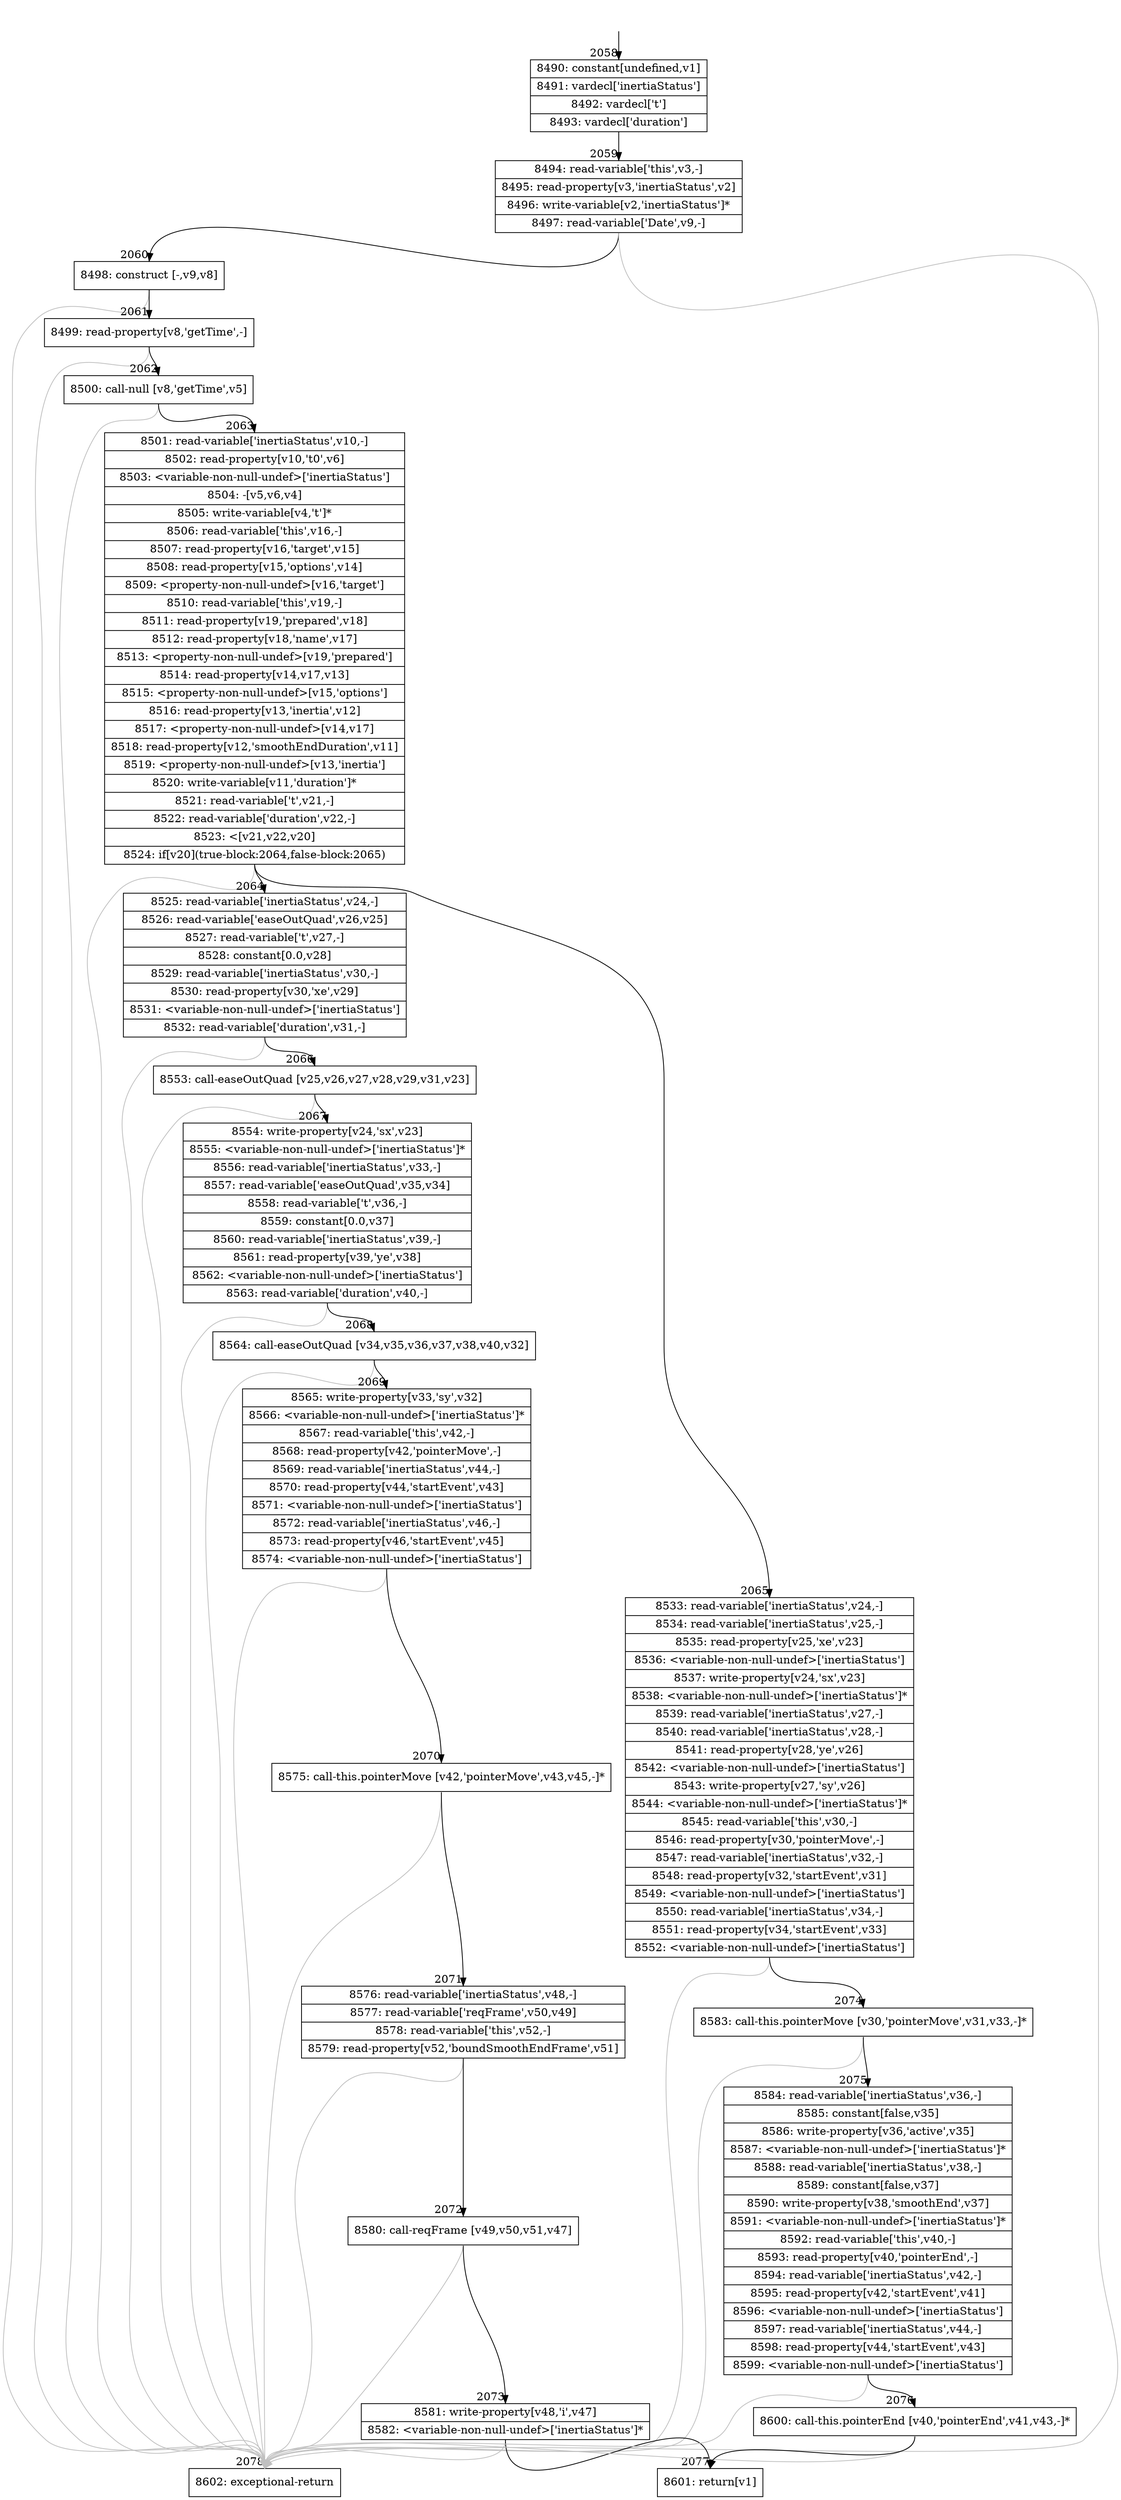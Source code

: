 digraph {
rankdir="TD"
BB_entry99[shape=none,label=""];
BB_entry99 -> BB2058 [tailport=s, headport=n, headlabel="    2058"]
BB2058 [shape=record label="{8490: constant[undefined,v1]|8491: vardecl['inertiaStatus']|8492: vardecl['t']|8493: vardecl['duration']}" ] 
BB2058 -> BB2059 [tailport=s, headport=n, headlabel="      2059"]
BB2059 [shape=record label="{8494: read-variable['this',v3,-]|8495: read-property[v3,'inertiaStatus',v2]|8496: write-variable[v2,'inertiaStatus']*|8497: read-variable['Date',v9,-]}" ] 
BB2059 -> BB2060 [tailport=s, headport=n, headlabel="      2060"]
BB2059 -> BB2078 [tailport=s, headport=n, color=gray, headlabel="      2078"]
BB2060 [shape=record label="{8498: construct [-,v9,v8]}" ] 
BB2060 -> BB2061 [tailport=s, headport=n, headlabel="      2061"]
BB2060 -> BB2078 [tailport=s, headport=n, color=gray]
BB2061 [shape=record label="{8499: read-property[v8,'getTime',-]}" ] 
BB2061 -> BB2062 [tailport=s, headport=n, headlabel="      2062"]
BB2061 -> BB2078 [tailport=s, headport=n, color=gray]
BB2062 [shape=record label="{8500: call-null [v8,'getTime',v5]}" ] 
BB2062 -> BB2063 [tailport=s, headport=n, headlabel="      2063"]
BB2062 -> BB2078 [tailport=s, headport=n, color=gray]
BB2063 [shape=record label="{8501: read-variable['inertiaStatus',v10,-]|8502: read-property[v10,'t0',v6]|8503: \<variable-non-null-undef\>['inertiaStatus']|8504: -[v5,v6,v4]|8505: write-variable[v4,'t']*|8506: read-variable['this',v16,-]|8507: read-property[v16,'target',v15]|8508: read-property[v15,'options',v14]|8509: \<property-non-null-undef\>[v16,'target']|8510: read-variable['this',v19,-]|8511: read-property[v19,'prepared',v18]|8512: read-property[v18,'name',v17]|8513: \<property-non-null-undef\>[v19,'prepared']|8514: read-property[v14,v17,v13]|8515: \<property-non-null-undef\>[v15,'options']|8516: read-property[v13,'inertia',v12]|8517: \<property-non-null-undef\>[v14,v17]|8518: read-property[v12,'smoothEndDuration',v11]|8519: \<property-non-null-undef\>[v13,'inertia']|8520: write-variable[v11,'duration']*|8521: read-variable['t',v21,-]|8522: read-variable['duration',v22,-]|8523: \<[v21,v22,v20]|8524: if[v20](true-block:2064,false-block:2065)}" ] 
BB2063 -> BB2064 [tailport=s, headport=n, headlabel="      2064"]
BB2063 -> BB2065 [tailport=s, headport=n, headlabel="      2065"]
BB2063 -> BB2078 [tailport=s, headport=n, color=gray]
BB2064 [shape=record label="{8525: read-variable['inertiaStatus',v24,-]|8526: read-variable['easeOutQuad',v26,v25]|8527: read-variable['t',v27,-]|8528: constant[0.0,v28]|8529: read-variable['inertiaStatus',v30,-]|8530: read-property[v30,'xe',v29]|8531: \<variable-non-null-undef\>['inertiaStatus']|8532: read-variable['duration',v31,-]}" ] 
BB2064 -> BB2066 [tailport=s, headport=n, headlabel="      2066"]
BB2064 -> BB2078 [tailport=s, headport=n, color=gray]
BB2065 [shape=record label="{8533: read-variable['inertiaStatus',v24,-]|8534: read-variable['inertiaStatus',v25,-]|8535: read-property[v25,'xe',v23]|8536: \<variable-non-null-undef\>['inertiaStatus']|8537: write-property[v24,'sx',v23]|8538: \<variable-non-null-undef\>['inertiaStatus']*|8539: read-variable['inertiaStatus',v27,-]|8540: read-variable['inertiaStatus',v28,-]|8541: read-property[v28,'ye',v26]|8542: \<variable-non-null-undef\>['inertiaStatus']|8543: write-property[v27,'sy',v26]|8544: \<variable-non-null-undef\>['inertiaStatus']*|8545: read-variable['this',v30,-]|8546: read-property[v30,'pointerMove',-]|8547: read-variable['inertiaStatus',v32,-]|8548: read-property[v32,'startEvent',v31]|8549: \<variable-non-null-undef\>['inertiaStatus']|8550: read-variable['inertiaStatus',v34,-]|8551: read-property[v34,'startEvent',v33]|8552: \<variable-non-null-undef\>['inertiaStatus']}" ] 
BB2065 -> BB2074 [tailport=s, headport=n, headlabel="      2074"]
BB2065 -> BB2078 [tailport=s, headport=n, color=gray]
BB2066 [shape=record label="{8553: call-easeOutQuad [v25,v26,v27,v28,v29,v31,v23]}" ] 
BB2066 -> BB2067 [tailport=s, headport=n, headlabel="      2067"]
BB2066 -> BB2078 [tailport=s, headport=n, color=gray]
BB2067 [shape=record label="{8554: write-property[v24,'sx',v23]|8555: \<variable-non-null-undef\>['inertiaStatus']*|8556: read-variable['inertiaStatus',v33,-]|8557: read-variable['easeOutQuad',v35,v34]|8558: read-variable['t',v36,-]|8559: constant[0.0,v37]|8560: read-variable['inertiaStatus',v39,-]|8561: read-property[v39,'ye',v38]|8562: \<variable-non-null-undef\>['inertiaStatus']|8563: read-variable['duration',v40,-]}" ] 
BB2067 -> BB2068 [tailport=s, headport=n, headlabel="      2068"]
BB2067 -> BB2078 [tailport=s, headport=n, color=gray]
BB2068 [shape=record label="{8564: call-easeOutQuad [v34,v35,v36,v37,v38,v40,v32]}" ] 
BB2068 -> BB2069 [tailport=s, headport=n, headlabel="      2069"]
BB2068 -> BB2078 [tailport=s, headport=n, color=gray]
BB2069 [shape=record label="{8565: write-property[v33,'sy',v32]|8566: \<variable-non-null-undef\>['inertiaStatus']*|8567: read-variable['this',v42,-]|8568: read-property[v42,'pointerMove',-]|8569: read-variable['inertiaStatus',v44,-]|8570: read-property[v44,'startEvent',v43]|8571: \<variable-non-null-undef\>['inertiaStatus']|8572: read-variable['inertiaStatus',v46,-]|8573: read-property[v46,'startEvent',v45]|8574: \<variable-non-null-undef\>['inertiaStatus']}" ] 
BB2069 -> BB2070 [tailport=s, headport=n, headlabel="      2070"]
BB2069 -> BB2078 [tailport=s, headport=n, color=gray]
BB2070 [shape=record label="{8575: call-this.pointerMove [v42,'pointerMove',v43,v45,-]*}" ] 
BB2070 -> BB2071 [tailport=s, headport=n, headlabel="      2071"]
BB2070 -> BB2078 [tailport=s, headport=n, color=gray]
BB2071 [shape=record label="{8576: read-variable['inertiaStatus',v48,-]|8577: read-variable['reqFrame',v50,v49]|8578: read-variable['this',v52,-]|8579: read-property[v52,'boundSmoothEndFrame',v51]}" ] 
BB2071 -> BB2072 [tailport=s, headport=n, headlabel="      2072"]
BB2071 -> BB2078 [tailport=s, headport=n, color=gray]
BB2072 [shape=record label="{8580: call-reqFrame [v49,v50,v51,v47]}" ] 
BB2072 -> BB2073 [tailport=s, headport=n, headlabel="      2073"]
BB2072 -> BB2078 [tailport=s, headport=n, color=gray]
BB2073 [shape=record label="{8581: write-property[v48,'i',v47]|8582: \<variable-non-null-undef\>['inertiaStatus']*}" ] 
BB2073 -> BB2077 [tailport=s, headport=n, headlabel="      2077"]
BB2073 -> BB2078 [tailport=s, headport=n, color=gray]
BB2074 [shape=record label="{8583: call-this.pointerMove [v30,'pointerMove',v31,v33,-]*}" ] 
BB2074 -> BB2075 [tailport=s, headport=n, headlabel="      2075"]
BB2074 -> BB2078 [tailport=s, headport=n, color=gray]
BB2075 [shape=record label="{8584: read-variable['inertiaStatus',v36,-]|8585: constant[false,v35]|8586: write-property[v36,'active',v35]|8587: \<variable-non-null-undef\>['inertiaStatus']*|8588: read-variable['inertiaStatus',v38,-]|8589: constant[false,v37]|8590: write-property[v38,'smoothEnd',v37]|8591: \<variable-non-null-undef\>['inertiaStatus']*|8592: read-variable['this',v40,-]|8593: read-property[v40,'pointerEnd',-]|8594: read-variable['inertiaStatus',v42,-]|8595: read-property[v42,'startEvent',v41]|8596: \<variable-non-null-undef\>['inertiaStatus']|8597: read-variable['inertiaStatus',v44,-]|8598: read-property[v44,'startEvent',v43]|8599: \<variable-non-null-undef\>['inertiaStatus']}" ] 
BB2075 -> BB2076 [tailport=s, headport=n, headlabel="      2076"]
BB2075 -> BB2078 [tailport=s, headport=n, color=gray]
BB2076 [shape=record label="{8600: call-this.pointerEnd [v40,'pointerEnd',v41,v43,-]*}" ] 
BB2076 -> BB2077 [tailport=s, headport=n]
BB2076 -> BB2078 [tailport=s, headport=n, color=gray]
BB2077 [shape=record label="{8601: return[v1]}" ] 
BB2078 [shape=record label="{8602: exceptional-return}" ] 
//#$~ 2685
}

